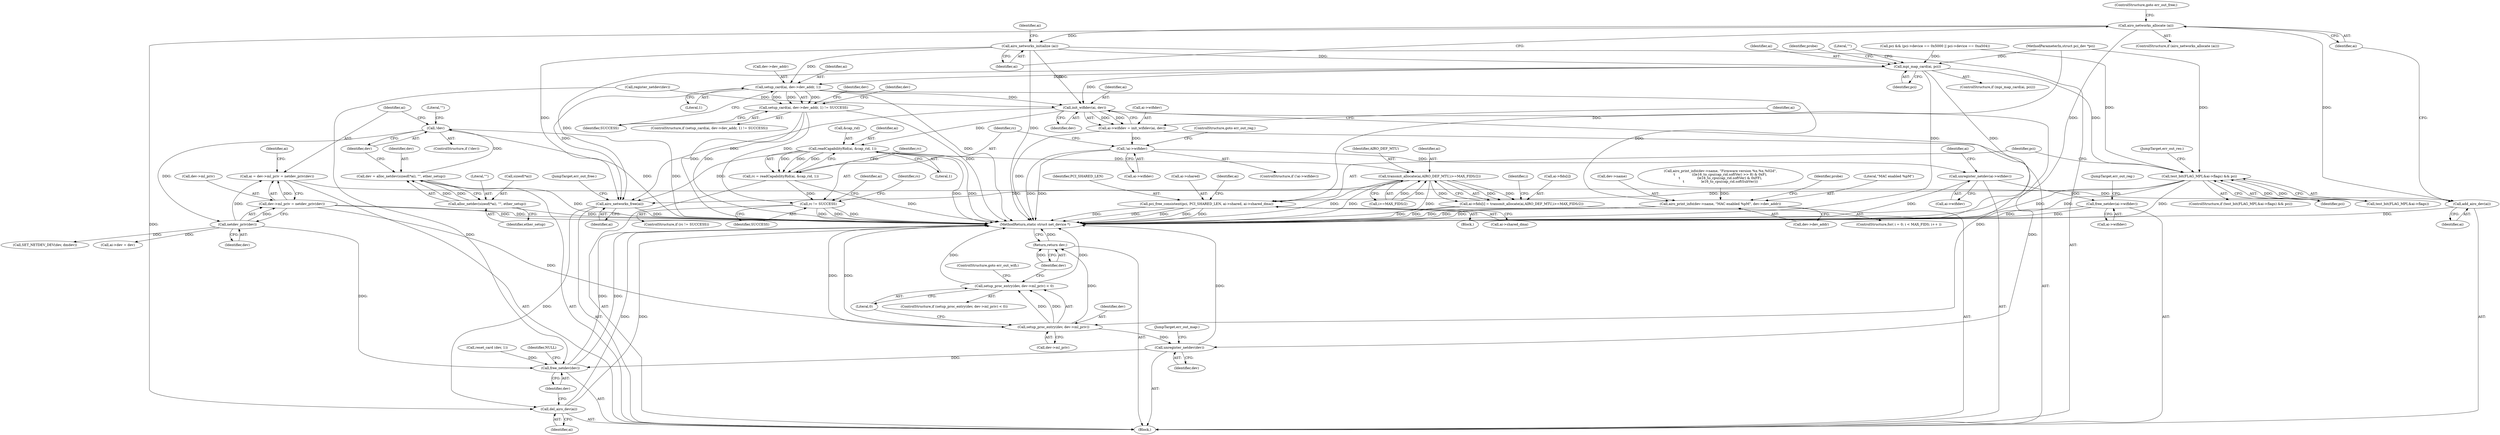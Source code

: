 digraph "0_linux_550fd08c2cebad61c548def135f67aba284c6162_7@API" {
"1000225" [label="(Call,airo_networks_allocate (ai))"];
"1000222" [label="(Call,add_airo_dev(ai))"];
"1000135" [label="(Call,ai = dev->ml_priv = netdev_priv(dev))"];
"1000137" [label="(Call,dev->ml_priv = netdev_priv(dev))"];
"1000141" [label="(Call,netdev_priv(dev))"];
"1000127" [label="(Call,!dev)"];
"1000118" [label="(Call,dev = alloc_netdev(sizeof(*ai), \"\", ether_setup))"];
"1000120" [label="(Call,alloc_netdev(sizeof(*ai), \"\", ether_setup))"];
"1000228" [label="(Call,airo_networks_initialize (ai))"];
"1000334" [label="(Call,mpi_map_card(ai, pci))"];
"1000347" [label="(Call,setup_card(ai, dev->dev_addr, 1))"];
"1000346" [label="(Call,setup_card(ai, dev->dev_addr, 1) != SUCCESS)"];
"1000425" [label="(Call,rc != SUCCESS)"];
"1000408" [label="(Call,init_wifidev(ai, dev))"];
"1000404" [label="(Call,ai->wifidev = init_wifidev(ai, dev))"];
"1000412" [label="(Call,!ai->wifidev)"];
"1000621" [label="(Call,unregister_netdev(ai->wifidev))"];
"1000625" [label="(Call,free_netdev(ai->wifidev))"];
"1000419" [label="(Call,readCapabilityRid(ai, &cap_rid, 1))"];
"1000417" [label="(Call,rc = readCapabilityRid(ai, &cap_rid, 1))"];
"1000601" [label="(Call,transmit_allocate(ai,AIRO_DEF_MTU,i>=MAX_FIDS/2))"];
"1000595" [label="(Call,ai->fids[i] = transmit_allocate(ai,AIRO_DEF_MTU,i>=MAX_FIDS/2))"];
"1000674" [label="(Call,airo_networks_free(ai))"];
"1000677" [label="(Call,del_airo_dev(ai))"];
"1000611" [label="(Call,setup_proc_entry(dev, dev->ml_priv))"];
"1000610" [label="(Call,setup_proc_entry(dev, dev->ml_priv) < 0)"];
"1000618" [label="(Return,return dev;)"];
"1000630" [label="(Call,unregister_netdev(dev))"];
"1000679" [label="(Call,free_netdev(dev))"];
"1000568" [label="(Call,airo_print_info(dev->name, \"MAC enabled %pM\", dev->dev_addr))"];
"1000634" [label="(Call,test_bit(FLAG_MPI,&ai->flags) && pci)"];
"1000643" [label="(Call,pci_free_consistent(pci, PCI_SHARED_LEN, ai->shared, ai->shared_dma))"];
"1000436" [label="(Identifier,ai)"];
"1000124" [label="(Literal,\"\")"];
"1000388" [label="(Identifier,dev)"];
"1000131" [label="(Literal,\"\")"];
"1000357" [label="(Identifier,dev)"];
"1000405" [label="(Call,ai->wifidev)"];
"1000336" [label="(Identifier,pci)"];
"1000138" [label="(Call,dev->ml_priv)"];
"1000621" [label="(Call,unregister_netdev(ai->wifidev))"];
"1000642" [label="(Block,)"];
"1000649" [label="(Call,ai->shared_dma)"];
"1000635" [label="(Call,test_bit(FLAG_MPI,&ai->flags))"];
"1000393" [label="(Call,register_netdev(dev))"];
"1000226" [label="(Identifier,ai)"];
"1000678" [label="(Identifier,ai)"];
"1000610" [label="(Call,setup_proc_entry(dev, dev->ml_priv) < 0)"];
"1000118" [label="(Call,dev = alloc_netdev(sizeof(*ai), \"\", ether_setup))"];
"1000423" [label="(Literal,1)"];
"1000626" [label="(Call,ai->wifidev)"];
"1000613" [label="(Call,dev->ml_priv)"];
"1000227" [label="(ControlStructure,goto err_out_free;)"];
"1000333" [label="(ControlStructure,if (mpi_map_card(ai, pci)))"];
"1000411" [label="(ControlStructure,if (!ai->wifidev))"];
"1000404" [label="(Call,ai->wifidev = init_wifidev(ai, dev))"];
"1000609" [label="(ControlStructure,if (setup_proc_entry(dev, dev->ml_priv) < 0))"];
"1000573" [label="(Call,dev->dev_addr)"];
"1000683" [label="(MethodReturn,static struct net_device *)"];
"1000346" [label="(Call,setup_card(ai, dev->dev_addr, 1) != SUCCESS)"];
"1000408" [label="(Call,init_wifidev(ai, dev))"];
"1000414" [label="(Identifier,ai)"];
"1000125" [label="(Identifier,ether_setup)"];
"1000353" [label="(Identifier,SUCCESS)"];
"1000586" [label="(ControlStructure,for( i = 0; i < MAX_FIDS; i++ ))"];
"1000594" [label="(Identifier,i)"];
"1000617" [label="(ControlStructure,goto err_out_wifi;)"];
"1000421" [label="(Call,&cap_rid)"];
"1000160" [label="(Call,ai->dev = dev)"];
"1000409" [label="(Identifier,ai)"];
"1000120" [label="(Call,alloc_netdev(sizeof(*ai), \"\", ether_setup))"];
"1000297" [label="(Call,reset_card (dev, 1))"];
"1000334" [label="(Call,mpi_map_card(ai, pci))"];
"1000136" [label="(Identifier,ai)"];
"1000633" [label="(ControlStructure,if (test_bit(FLAG_MPI,&ai->flags) && pci))"];
"1000595" [label="(Call,ai->fids[i] = transmit_allocate(ai,AIRO_DEF_MTU,i>=MAX_FIDS/2))"];
"1000664" [label="(JumpTarget,err_out_res:)"];
"1000632" [label="(JumpTarget,err_out_map:)"];
"1000682" [label="(Identifier,NULL)"];
"1000110" [label="(MethodParameterIn,struct pci_dev *pci)"];
"1000425" [label="(Call,rc != SUCCESS)"];
"1000343" [label="(Identifier,probe)"];
"1000347" [label="(Call,setup_card(ai, dev->dev_addr, 1))"];
"1000339" [label="(Literal,\"\")"];
"1000572" [label="(Literal,\"MAC enabled %pM\")"];
"1000345" [label="(ControlStructure,if (setup_card(ai, dev->dev_addr, 1) != SUCCESS))"];
"1000142" [label="(Identifier,dev)"];
"1000349" [label="(Call,dev->dev_addr)"];
"1000568" [label="(Call,airo_print_info(dev->name, \"MAC enabled %pM\", dev->dev_addr))"];
"1000619" [label="(Identifier,dev)"];
"1000631" [label="(Identifier,dev)"];
"1000225" [label="(Call,airo_networks_allocate (ai))"];
"1000127" [label="(Call,!dev)"];
"1000413" [label="(Call,ai->wifidev)"];
"1000335" [label="(Identifier,ai)"];
"1000616" [label="(Literal,0)"];
"1000603" [label="(Identifier,AIRO_DEF_MTU)"];
"1000641" [label="(Identifier,pci)"];
"1000424" [label="(ControlStructure,if (rc != SUCCESS))"];
"1000141" [label="(Call,netdev_priv(dev))"];
"1000611" [label="(Call,setup_proc_entry(dev, dev->ml_priv))"];
"1000679" [label="(Call,free_netdev(dev))"];
"1000229" [label="(Identifier,ai)"];
"1000596" [label="(Call,ai->fids[i])"];
"1000224" [label="(ControlStructure,if (airo_networks_allocate (ai)))"];
"1000223" [label="(Identifier,ai)"];
"1000677" [label="(Call,del_airo_dev(ai))"];
"1000630" [label="(Call,unregister_netdev(dev))"];
"1000128" [label="(Identifier,dev)"];
"1000112" [label="(Block,)"];
"1000569" [label="(Call,dev->name)"];
"1000427" [label="(Identifier,SUCCESS)"];
"1000646" [label="(Call,ai->shared)"];
"1000612" [label="(Identifier,dev)"];
"1000643" [label="(Call,pci_free_consistent(pci, PCI_SHARED_LEN, ai->shared, ai->shared_dma))"];
"1000430" [label="(Identifier,rc)"];
"1000622" [label="(Call,ai->wifidev)"];
"1000233" [label="(Identifier,ai)"];
"1000604" [label="(Call,i>=MAX_FIDS/2)"];
"1000644" [label="(Identifier,pci)"];
"1000166" [label="(Call,pci && (pci->device == 0x5000 || pci->device == 0xa504))"];
"1000460" [label="(Call,airo_print_info(dev->name, \"Firmware version %x.%x.%02d\",\n\t                ((le16_to_cpu(cap_rid.softVer) >> 8) & 0xF),\n\t                (le16_to_cpu(cap_rid.softVer) & 0xFF),\n\t                le16_to_cpu(cap_rid.softSubVer)))"];
"1000412" [label="(Call,!ai->wifidev)"];
"1000418" [label="(Identifier,rc)"];
"1000625" [label="(Call,free_netdev(ai->wifidev))"];
"1000417" [label="(Call,rc = readCapabilityRid(ai, &cap_rid, 1))"];
"1000675" [label="(Identifier,ai)"];
"1000426" [label="(Identifier,rc)"];
"1000294" [label="(Call,SET_NETDEV_DEV(dev, dmdev))"];
"1000578" [label="(Identifier,probe)"];
"1000627" [label="(Identifier,ai)"];
"1000654" [label="(Identifier,ai)"];
"1000420" [label="(Identifier,ai)"];
"1000119" [label="(Identifier,dev)"];
"1000602" [label="(Identifier,ai)"];
"1000228" [label="(Call,airo_networks_initialize (ai))"];
"1000680" [label="(Identifier,dev)"];
"1000634" [label="(Call,test_bit(FLAG_MPI,&ai->flags) && pci)"];
"1000137" [label="(Call,dev->ml_priv = netdev_priv(dev))"];
"1000676" [label="(JumpTarget,err_out_free:)"];
"1000410" [label="(Identifier,dev)"];
"1000222" [label="(Call,add_airo_dev(ai))"];
"1000352" [label="(Literal,1)"];
"1000121" [label="(Call,sizeof(*ai))"];
"1000674" [label="(Call,airo_networks_free(ai))"];
"1000645" [label="(Identifier,PCI_SHARED_LEN)"];
"1000348" [label="(Identifier,ai)"];
"1000618" [label="(Return,return dev;)"];
"1000419" [label="(Call,readCapabilityRid(ai, &cap_rid, 1))"];
"1000629" [label="(JumpTarget,err_out_reg:)"];
"1000416" [label="(ControlStructure,goto err_out_reg;)"];
"1000135" [label="(Call,ai = dev->ml_priv = netdev_priv(dev))"];
"1000601" [label="(Call,transmit_allocate(ai,AIRO_DEF_MTU,i>=MAX_FIDS/2))"];
"1000126" [label="(ControlStructure,if (!dev))"];
"1000145" [label="(Identifier,ai)"];
"1000225" -> "1000224"  [label="AST: "];
"1000225" -> "1000226"  [label="CFG: "];
"1000226" -> "1000225"  [label="AST: "];
"1000227" -> "1000225"  [label="CFG: "];
"1000229" -> "1000225"  [label="CFG: "];
"1000225" -> "1000683"  [label="DDG: "];
"1000222" -> "1000225"  [label="DDG: "];
"1000225" -> "1000228"  [label="DDG: "];
"1000225" -> "1000677"  [label="DDG: "];
"1000222" -> "1000112"  [label="AST: "];
"1000222" -> "1000223"  [label="CFG: "];
"1000223" -> "1000222"  [label="AST: "];
"1000226" -> "1000222"  [label="CFG: "];
"1000222" -> "1000683"  [label="DDG: "];
"1000135" -> "1000222"  [label="DDG: "];
"1000135" -> "1000112"  [label="AST: "];
"1000135" -> "1000137"  [label="CFG: "];
"1000136" -> "1000135"  [label="AST: "];
"1000137" -> "1000135"  [label="AST: "];
"1000145" -> "1000135"  [label="CFG: "];
"1000137" -> "1000135"  [label="DDG: "];
"1000141" -> "1000135"  [label="DDG: "];
"1000137" -> "1000141"  [label="CFG: "];
"1000138" -> "1000137"  [label="AST: "];
"1000141" -> "1000137"  [label="AST: "];
"1000137" -> "1000683"  [label="DDG: "];
"1000137" -> "1000683"  [label="DDG: "];
"1000141" -> "1000137"  [label="DDG: "];
"1000137" -> "1000611"  [label="DDG: "];
"1000141" -> "1000142"  [label="CFG: "];
"1000142" -> "1000141"  [label="AST: "];
"1000127" -> "1000141"  [label="DDG: "];
"1000141" -> "1000160"  [label="DDG: "];
"1000141" -> "1000294"  [label="DDG: "];
"1000141" -> "1000679"  [label="DDG: "];
"1000127" -> "1000126"  [label="AST: "];
"1000127" -> "1000128"  [label="CFG: "];
"1000128" -> "1000127"  [label="AST: "];
"1000131" -> "1000127"  [label="CFG: "];
"1000136" -> "1000127"  [label="CFG: "];
"1000127" -> "1000683"  [label="DDG: "];
"1000127" -> "1000683"  [label="DDG: "];
"1000118" -> "1000127"  [label="DDG: "];
"1000118" -> "1000112"  [label="AST: "];
"1000118" -> "1000120"  [label="CFG: "];
"1000119" -> "1000118"  [label="AST: "];
"1000120" -> "1000118"  [label="AST: "];
"1000128" -> "1000118"  [label="CFG: "];
"1000118" -> "1000683"  [label="DDG: "];
"1000120" -> "1000118"  [label="DDG: "];
"1000120" -> "1000118"  [label="DDG: "];
"1000120" -> "1000125"  [label="CFG: "];
"1000121" -> "1000120"  [label="AST: "];
"1000124" -> "1000120"  [label="AST: "];
"1000125" -> "1000120"  [label="AST: "];
"1000120" -> "1000683"  [label="DDG: "];
"1000228" -> "1000112"  [label="AST: "];
"1000228" -> "1000229"  [label="CFG: "];
"1000229" -> "1000228"  [label="AST: "];
"1000233" -> "1000228"  [label="CFG: "];
"1000228" -> "1000683"  [label="DDG: "];
"1000228" -> "1000334"  [label="DDG: "];
"1000228" -> "1000347"  [label="DDG: "];
"1000228" -> "1000408"  [label="DDG: "];
"1000228" -> "1000674"  [label="DDG: "];
"1000334" -> "1000333"  [label="AST: "];
"1000334" -> "1000336"  [label="CFG: "];
"1000335" -> "1000334"  [label="AST: "];
"1000336" -> "1000334"  [label="AST: "];
"1000339" -> "1000334"  [label="CFG: "];
"1000343" -> "1000334"  [label="CFG: "];
"1000334" -> "1000683"  [label="DDG: "];
"1000334" -> "1000683"  [label="DDG: "];
"1000110" -> "1000334"  [label="DDG: "];
"1000166" -> "1000334"  [label="DDG: "];
"1000334" -> "1000347"  [label="DDG: "];
"1000334" -> "1000408"  [label="DDG: "];
"1000334" -> "1000634"  [label="DDG: "];
"1000334" -> "1000674"  [label="DDG: "];
"1000347" -> "1000346"  [label="AST: "];
"1000347" -> "1000352"  [label="CFG: "];
"1000348" -> "1000347"  [label="AST: "];
"1000349" -> "1000347"  [label="AST: "];
"1000352" -> "1000347"  [label="AST: "];
"1000353" -> "1000347"  [label="CFG: "];
"1000347" -> "1000683"  [label="DDG: "];
"1000347" -> "1000346"  [label="DDG: "];
"1000347" -> "1000346"  [label="DDG: "];
"1000347" -> "1000346"  [label="DDG: "];
"1000347" -> "1000408"  [label="DDG: "];
"1000347" -> "1000568"  [label="DDG: "];
"1000347" -> "1000674"  [label="DDG: "];
"1000346" -> "1000345"  [label="AST: "];
"1000346" -> "1000353"  [label="CFG: "];
"1000353" -> "1000346"  [label="AST: "];
"1000357" -> "1000346"  [label="CFG: "];
"1000388" -> "1000346"  [label="CFG: "];
"1000346" -> "1000683"  [label="DDG: "];
"1000346" -> "1000683"  [label="DDG: "];
"1000346" -> "1000683"  [label="DDG: "];
"1000346" -> "1000425"  [label="DDG: "];
"1000425" -> "1000424"  [label="AST: "];
"1000425" -> "1000427"  [label="CFG: "];
"1000426" -> "1000425"  [label="AST: "];
"1000427" -> "1000425"  [label="AST: "];
"1000430" -> "1000425"  [label="CFG: "];
"1000436" -> "1000425"  [label="CFG: "];
"1000425" -> "1000683"  [label="DDG: "];
"1000425" -> "1000683"  [label="DDG: "];
"1000425" -> "1000683"  [label="DDG: "];
"1000417" -> "1000425"  [label="DDG: "];
"1000408" -> "1000404"  [label="AST: "];
"1000408" -> "1000410"  [label="CFG: "];
"1000409" -> "1000408"  [label="AST: "];
"1000410" -> "1000408"  [label="AST: "];
"1000404" -> "1000408"  [label="CFG: "];
"1000408" -> "1000404"  [label="DDG: "];
"1000408" -> "1000404"  [label="DDG: "];
"1000393" -> "1000408"  [label="DDG: "];
"1000408" -> "1000419"  [label="DDG: "];
"1000408" -> "1000611"  [label="DDG: "];
"1000408" -> "1000630"  [label="DDG: "];
"1000408" -> "1000674"  [label="DDG: "];
"1000404" -> "1000112"  [label="AST: "];
"1000405" -> "1000404"  [label="AST: "];
"1000414" -> "1000404"  [label="CFG: "];
"1000404" -> "1000683"  [label="DDG: "];
"1000404" -> "1000412"  [label="DDG: "];
"1000412" -> "1000411"  [label="AST: "];
"1000412" -> "1000413"  [label="CFG: "];
"1000413" -> "1000412"  [label="AST: "];
"1000416" -> "1000412"  [label="CFG: "];
"1000418" -> "1000412"  [label="CFG: "];
"1000412" -> "1000683"  [label="DDG: "];
"1000412" -> "1000683"  [label="DDG: "];
"1000412" -> "1000621"  [label="DDG: "];
"1000621" -> "1000112"  [label="AST: "];
"1000621" -> "1000622"  [label="CFG: "];
"1000622" -> "1000621"  [label="AST: "];
"1000627" -> "1000621"  [label="CFG: "];
"1000621" -> "1000683"  [label="DDG: "];
"1000621" -> "1000625"  [label="DDG: "];
"1000625" -> "1000112"  [label="AST: "];
"1000625" -> "1000626"  [label="CFG: "];
"1000626" -> "1000625"  [label="AST: "];
"1000629" -> "1000625"  [label="CFG: "];
"1000625" -> "1000683"  [label="DDG: "];
"1000625" -> "1000683"  [label="DDG: "];
"1000419" -> "1000417"  [label="AST: "];
"1000419" -> "1000423"  [label="CFG: "];
"1000420" -> "1000419"  [label="AST: "];
"1000421" -> "1000419"  [label="AST: "];
"1000423" -> "1000419"  [label="AST: "];
"1000417" -> "1000419"  [label="CFG: "];
"1000419" -> "1000683"  [label="DDG: "];
"1000419" -> "1000683"  [label="DDG: "];
"1000419" -> "1000417"  [label="DDG: "];
"1000419" -> "1000417"  [label="DDG: "];
"1000419" -> "1000417"  [label="DDG: "];
"1000419" -> "1000601"  [label="DDG: "];
"1000419" -> "1000674"  [label="DDG: "];
"1000417" -> "1000112"  [label="AST: "];
"1000418" -> "1000417"  [label="AST: "];
"1000426" -> "1000417"  [label="CFG: "];
"1000417" -> "1000683"  [label="DDG: "];
"1000601" -> "1000595"  [label="AST: "];
"1000601" -> "1000604"  [label="CFG: "];
"1000602" -> "1000601"  [label="AST: "];
"1000603" -> "1000601"  [label="AST: "];
"1000604" -> "1000601"  [label="AST: "];
"1000595" -> "1000601"  [label="CFG: "];
"1000601" -> "1000683"  [label="DDG: "];
"1000601" -> "1000683"  [label="DDG: "];
"1000601" -> "1000683"  [label="DDG: "];
"1000601" -> "1000595"  [label="DDG: "];
"1000601" -> "1000595"  [label="DDG: "];
"1000601" -> "1000595"  [label="DDG: "];
"1000604" -> "1000601"  [label="DDG: "];
"1000604" -> "1000601"  [label="DDG: "];
"1000601" -> "1000674"  [label="DDG: "];
"1000595" -> "1000586"  [label="AST: "];
"1000596" -> "1000595"  [label="AST: "];
"1000594" -> "1000595"  [label="CFG: "];
"1000595" -> "1000683"  [label="DDG: "];
"1000595" -> "1000683"  [label="DDG: "];
"1000674" -> "1000112"  [label="AST: "];
"1000674" -> "1000675"  [label="CFG: "];
"1000675" -> "1000674"  [label="AST: "];
"1000676" -> "1000674"  [label="CFG: "];
"1000674" -> "1000683"  [label="DDG: "];
"1000674" -> "1000677"  [label="DDG: "];
"1000677" -> "1000112"  [label="AST: "];
"1000677" -> "1000678"  [label="CFG: "];
"1000678" -> "1000677"  [label="AST: "];
"1000680" -> "1000677"  [label="CFG: "];
"1000677" -> "1000683"  [label="DDG: "];
"1000677" -> "1000683"  [label="DDG: "];
"1000611" -> "1000610"  [label="AST: "];
"1000611" -> "1000613"  [label="CFG: "];
"1000612" -> "1000611"  [label="AST: "];
"1000613" -> "1000611"  [label="AST: "];
"1000616" -> "1000611"  [label="CFG: "];
"1000611" -> "1000683"  [label="DDG: "];
"1000611" -> "1000683"  [label="DDG: "];
"1000611" -> "1000610"  [label="DDG: "];
"1000611" -> "1000610"  [label="DDG: "];
"1000611" -> "1000618"  [label="DDG: "];
"1000611" -> "1000630"  [label="DDG: "];
"1000610" -> "1000609"  [label="AST: "];
"1000610" -> "1000616"  [label="CFG: "];
"1000616" -> "1000610"  [label="AST: "];
"1000617" -> "1000610"  [label="CFG: "];
"1000619" -> "1000610"  [label="CFG: "];
"1000610" -> "1000683"  [label="DDG: "];
"1000610" -> "1000683"  [label="DDG: "];
"1000618" -> "1000112"  [label="AST: "];
"1000618" -> "1000619"  [label="CFG: "];
"1000619" -> "1000618"  [label="AST: "];
"1000683" -> "1000618"  [label="CFG: "];
"1000618" -> "1000683"  [label="DDG: "];
"1000619" -> "1000618"  [label="DDG: "];
"1000630" -> "1000112"  [label="AST: "];
"1000630" -> "1000631"  [label="CFG: "];
"1000631" -> "1000630"  [label="AST: "];
"1000632" -> "1000630"  [label="CFG: "];
"1000630" -> "1000683"  [label="DDG: "];
"1000630" -> "1000679"  [label="DDG: "];
"1000679" -> "1000112"  [label="AST: "];
"1000679" -> "1000680"  [label="CFG: "];
"1000680" -> "1000679"  [label="AST: "];
"1000682" -> "1000679"  [label="CFG: "];
"1000679" -> "1000683"  [label="DDG: "];
"1000679" -> "1000683"  [label="DDG: "];
"1000393" -> "1000679"  [label="DDG: "];
"1000297" -> "1000679"  [label="DDG: "];
"1000568" -> "1000112"  [label="AST: "];
"1000568" -> "1000573"  [label="CFG: "];
"1000569" -> "1000568"  [label="AST: "];
"1000572" -> "1000568"  [label="AST: "];
"1000573" -> "1000568"  [label="AST: "];
"1000578" -> "1000568"  [label="CFG: "];
"1000568" -> "1000683"  [label="DDG: "];
"1000568" -> "1000683"  [label="DDG: "];
"1000568" -> "1000683"  [label="DDG: "];
"1000460" -> "1000568"  [label="DDG: "];
"1000634" -> "1000633"  [label="AST: "];
"1000634" -> "1000635"  [label="CFG: "];
"1000634" -> "1000641"  [label="CFG: "];
"1000635" -> "1000634"  [label="AST: "];
"1000641" -> "1000634"  [label="AST: "];
"1000644" -> "1000634"  [label="CFG: "];
"1000664" -> "1000634"  [label="CFG: "];
"1000634" -> "1000683"  [label="DDG: "];
"1000634" -> "1000683"  [label="DDG: "];
"1000634" -> "1000683"  [label="DDG: "];
"1000635" -> "1000634"  [label="DDG: "];
"1000635" -> "1000634"  [label="DDG: "];
"1000110" -> "1000634"  [label="DDG: "];
"1000166" -> "1000634"  [label="DDG: "];
"1000634" -> "1000643"  [label="DDG: "];
"1000643" -> "1000642"  [label="AST: "];
"1000643" -> "1000649"  [label="CFG: "];
"1000644" -> "1000643"  [label="AST: "];
"1000645" -> "1000643"  [label="AST: "];
"1000646" -> "1000643"  [label="AST: "];
"1000649" -> "1000643"  [label="AST: "];
"1000654" -> "1000643"  [label="CFG: "];
"1000643" -> "1000683"  [label="DDG: "];
"1000643" -> "1000683"  [label="DDG: "];
"1000643" -> "1000683"  [label="DDG: "];
"1000643" -> "1000683"  [label="DDG: "];
"1000643" -> "1000683"  [label="DDG: "];
"1000110" -> "1000643"  [label="DDG: "];
}
